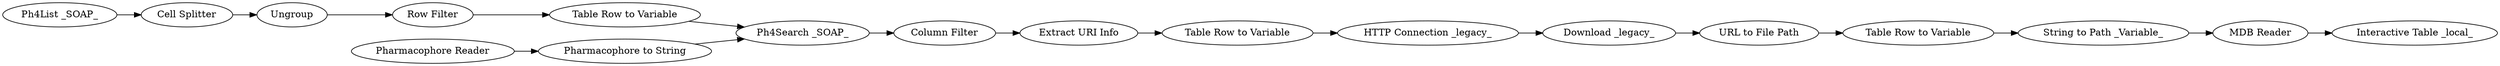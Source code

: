 digraph {
	1 [label="Ph4List _SOAP_"]
	2 [label="Cell Splitter"]
	3 [label=Ungroup]
	4 [label="Row Filter"]
	5 [label="Table Row to Variable"]
	7 [label="Pharmacophore to String"]
	8 [label="Ph4Search _SOAP_"]
	9 [label="Column Filter"]
	10 [label="Extract URI Info"]
	11 [label="HTTP Connection _legacy_"]
	12 [label="Table Row to Variable"]
	15 [label="MDB Reader"]
	19 [label="URL to File Path"]
	20 [label="String to Path _Variable_"]
	21 [label="Table Row to Variable"]
	22 [label="Interactive Table _local_"]
	23 [label="Download _legacy_"]
	24 [label="Pharmacophore Reader"]
	1 -> 2
	2 -> 3
	3 -> 4
	4 -> 5
	5 -> 8
	7 -> 8
	8 -> 9
	9 -> 10
	10 -> 12
	11 -> 23
	12 -> 11
	15 -> 22
	19 -> 21
	20 -> 15
	21 -> 20
	23 -> 19
	24 -> 7
	rankdir=LR
}
